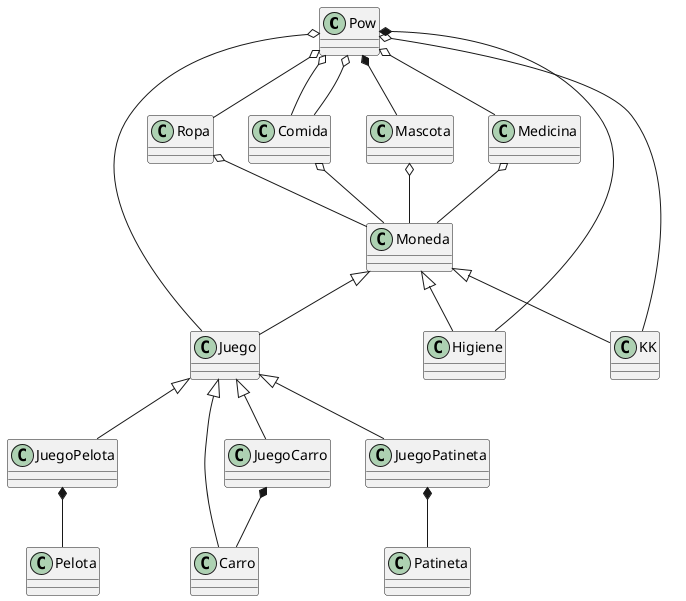 @startuml  pow

class Pow 
class Juego
class JuegoPelota
class JuegoPelota
class Carro 
class Moneda 
class Medicina
class Ropa
class Higiene
class Patineta
class KK
class Comida
class Mascota
class JuegoPatineta
class JuegoCarro

Pow o-- Juego
Juego <|-- JuegoPelota
JuegoPelota *-- Pelota
Juego <|-- Carro
Pow o-- Comida
Mascota o-- Moneda
Comida o-- Moneda
Medicina o-- Moneda
Ropa o-- Moneda
Pow o-- KK
Pow o-- Ropa
Pow o-- Comida
Pow o-- Medicina
Pow *-- Mascota
JuegoPatineta *-- Patineta
JuegoCarro *-- Carro
Pow *-- Higiene
Moneda <|-- KK
Moneda <|-- Juego
Juego <|-- JuegoCarro
Juego <|-- JuegoPatineta
Moneda <|--Higiene




@enduml